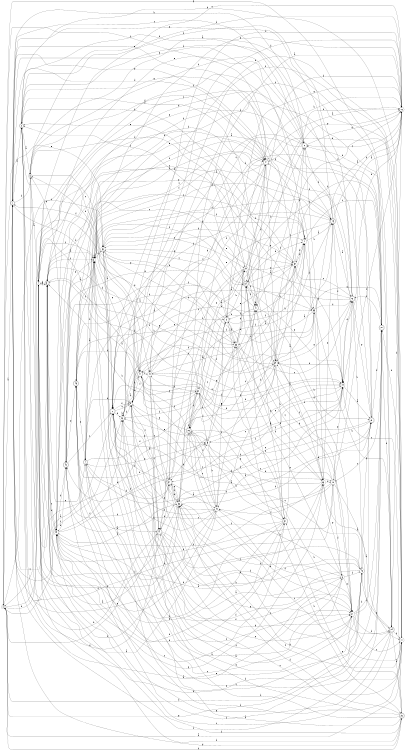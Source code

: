 digraph n40_4 {
__start0 [label="" shape="none"];

rankdir=LR;
size="8,5";

s0 [style="filled", color="black", fillcolor="white" shape="circle", label="0"];
s1 [style="rounded,filled", color="black", fillcolor="white" shape="doublecircle", label="1"];
s2 [style="rounded,filled", color="black", fillcolor="white" shape="doublecircle", label="2"];
s3 [style="filled", color="black", fillcolor="white" shape="circle", label="3"];
s4 [style="filled", color="black", fillcolor="white" shape="circle", label="4"];
s5 [style="rounded,filled", color="black", fillcolor="white" shape="doublecircle", label="5"];
s6 [style="filled", color="black", fillcolor="white" shape="circle", label="6"];
s7 [style="rounded,filled", color="black", fillcolor="white" shape="doublecircle", label="7"];
s8 [style="filled", color="black", fillcolor="white" shape="circle", label="8"];
s9 [style="filled", color="black", fillcolor="white" shape="circle", label="9"];
s10 [style="filled", color="black", fillcolor="white" shape="circle", label="10"];
s11 [style="filled", color="black", fillcolor="white" shape="circle", label="11"];
s12 [style="rounded,filled", color="black", fillcolor="white" shape="doublecircle", label="12"];
s13 [style="filled", color="black", fillcolor="white" shape="circle", label="13"];
s14 [style="filled", color="black", fillcolor="white" shape="circle", label="14"];
s15 [style="rounded,filled", color="black", fillcolor="white" shape="doublecircle", label="15"];
s16 [style="rounded,filled", color="black", fillcolor="white" shape="doublecircle", label="16"];
s17 [style="rounded,filled", color="black", fillcolor="white" shape="doublecircle", label="17"];
s18 [style="filled", color="black", fillcolor="white" shape="circle", label="18"];
s19 [style="filled", color="black", fillcolor="white" shape="circle", label="19"];
s20 [style="rounded,filled", color="black", fillcolor="white" shape="doublecircle", label="20"];
s21 [style="rounded,filled", color="black", fillcolor="white" shape="doublecircle", label="21"];
s22 [style="rounded,filled", color="black", fillcolor="white" shape="doublecircle", label="22"];
s23 [style="filled", color="black", fillcolor="white" shape="circle", label="23"];
s24 [style="rounded,filled", color="black", fillcolor="white" shape="doublecircle", label="24"];
s25 [style="rounded,filled", color="black", fillcolor="white" shape="doublecircle", label="25"];
s26 [style="filled", color="black", fillcolor="white" shape="circle", label="26"];
s27 [style="filled", color="black", fillcolor="white" shape="circle", label="27"];
s28 [style="rounded,filled", color="black", fillcolor="white" shape="doublecircle", label="28"];
s29 [style="filled", color="black", fillcolor="white" shape="circle", label="29"];
s30 [style="filled", color="black", fillcolor="white" shape="circle", label="30"];
s31 [style="rounded,filled", color="black", fillcolor="white" shape="doublecircle", label="31"];
s32 [style="filled", color="black", fillcolor="white" shape="circle", label="32"];
s33 [style="filled", color="black", fillcolor="white" shape="circle", label="33"];
s34 [style="rounded,filled", color="black", fillcolor="white" shape="doublecircle", label="34"];
s35 [style="filled", color="black", fillcolor="white" shape="circle", label="35"];
s36 [style="filled", color="black", fillcolor="white" shape="circle", label="36"];
s37 [style="rounded,filled", color="black", fillcolor="white" shape="doublecircle", label="37"];
s38 [style="filled", color="black", fillcolor="white" shape="circle", label="38"];
s39 [style="filled", color="black", fillcolor="white" shape="circle", label="39"];
s40 [style="filled", color="black", fillcolor="white" shape="circle", label="40"];
s41 [style="rounded,filled", color="black", fillcolor="white" shape="doublecircle", label="41"];
s42 [style="rounded,filled", color="black", fillcolor="white" shape="doublecircle", label="42"];
s43 [style="rounded,filled", color="black", fillcolor="white" shape="doublecircle", label="43"];
s44 [style="rounded,filled", color="black", fillcolor="white" shape="doublecircle", label="44"];
s45 [style="filled", color="black", fillcolor="white" shape="circle", label="45"];
s46 [style="filled", color="black", fillcolor="white" shape="circle", label="46"];
s47 [style="rounded,filled", color="black", fillcolor="white" shape="doublecircle", label="47"];
s48 [style="rounded,filled", color="black", fillcolor="white" shape="doublecircle", label="48"];
s49 [style="filled", color="black", fillcolor="white" shape="circle", label="49"];
s0 -> s1 [label="a"];
s0 -> s39 [label="b"];
s0 -> s38 [label="c"];
s0 -> s25 [label="d"];
s0 -> s38 [label="e"];
s0 -> s26 [label="f"];
s0 -> s46 [label="g"];
s0 -> s4 [label="h"];
s1 -> s2 [label="a"];
s1 -> s3 [label="b"];
s1 -> s22 [label="c"];
s1 -> s17 [label="d"];
s1 -> s17 [label="e"];
s1 -> s21 [label="f"];
s1 -> s17 [label="g"];
s1 -> s47 [label="h"];
s2 -> s3 [label="a"];
s2 -> s16 [label="b"];
s2 -> s40 [label="c"];
s2 -> s22 [label="d"];
s2 -> s13 [label="e"];
s2 -> s39 [label="f"];
s2 -> s11 [label="g"];
s2 -> s41 [label="h"];
s3 -> s4 [label="a"];
s3 -> s20 [label="b"];
s3 -> s18 [label="c"];
s3 -> s29 [label="d"];
s3 -> s45 [label="e"];
s3 -> s17 [label="f"];
s3 -> s33 [label="g"];
s3 -> s44 [label="h"];
s4 -> s5 [label="a"];
s4 -> s25 [label="b"];
s4 -> s15 [label="c"];
s4 -> s36 [label="d"];
s4 -> s35 [label="e"];
s4 -> s6 [label="f"];
s4 -> s14 [label="g"];
s4 -> s10 [label="h"];
s5 -> s6 [label="a"];
s5 -> s15 [label="b"];
s5 -> s1 [label="c"];
s5 -> s49 [label="d"];
s5 -> s7 [label="e"];
s5 -> s6 [label="f"];
s5 -> s39 [label="g"];
s5 -> s4 [label="h"];
s6 -> s7 [label="a"];
s6 -> s12 [label="b"];
s6 -> s6 [label="c"];
s6 -> s15 [label="d"];
s6 -> s49 [label="e"];
s6 -> s43 [label="f"];
s6 -> s38 [label="g"];
s6 -> s24 [label="h"];
s7 -> s8 [label="a"];
s7 -> s9 [label="b"];
s7 -> s24 [label="c"];
s7 -> s11 [label="d"];
s7 -> s18 [label="e"];
s7 -> s30 [label="f"];
s7 -> s45 [label="g"];
s7 -> s6 [label="h"];
s8 -> s9 [label="a"];
s8 -> s36 [label="b"];
s8 -> s43 [label="c"];
s8 -> s9 [label="d"];
s8 -> s27 [label="e"];
s8 -> s46 [label="f"];
s8 -> s23 [label="g"];
s8 -> s13 [label="h"];
s9 -> s10 [label="a"];
s9 -> s47 [label="b"];
s9 -> s44 [label="c"];
s9 -> s18 [label="d"];
s9 -> s6 [label="e"];
s9 -> s8 [label="f"];
s9 -> s44 [label="g"];
s9 -> s35 [label="h"];
s10 -> s11 [label="a"];
s10 -> s0 [label="b"];
s10 -> s48 [label="c"];
s10 -> s39 [label="d"];
s10 -> s30 [label="e"];
s10 -> s8 [label="f"];
s10 -> s19 [label="g"];
s10 -> s49 [label="h"];
s11 -> s0 [label="a"];
s11 -> s12 [label="b"];
s11 -> s44 [label="c"];
s11 -> s21 [label="d"];
s11 -> s17 [label="e"];
s11 -> s9 [label="f"];
s11 -> s36 [label="g"];
s11 -> s40 [label="h"];
s12 -> s1 [label="a"];
s12 -> s13 [label="b"];
s12 -> s9 [label="c"];
s12 -> s21 [label="d"];
s12 -> s19 [label="e"];
s12 -> s9 [label="f"];
s12 -> s12 [label="g"];
s12 -> s26 [label="h"];
s13 -> s4 [label="a"];
s13 -> s14 [label="b"];
s13 -> s28 [label="c"];
s13 -> s27 [label="d"];
s13 -> s12 [label="e"];
s13 -> s49 [label="f"];
s13 -> s42 [label="g"];
s13 -> s6 [label="h"];
s14 -> s15 [label="a"];
s14 -> s38 [label="b"];
s14 -> s21 [label="c"];
s14 -> s35 [label="d"];
s14 -> s4 [label="e"];
s14 -> s14 [label="f"];
s14 -> s49 [label="g"];
s14 -> s32 [label="h"];
s15 -> s16 [label="a"];
s15 -> s18 [label="b"];
s15 -> s34 [label="c"];
s15 -> s19 [label="d"];
s15 -> s1 [label="e"];
s15 -> s38 [label="f"];
s15 -> s6 [label="g"];
s15 -> s22 [label="h"];
s16 -> s12 [label="a"];
s16 -> s17 [label="b"];
s16 -> s32 [label="c"];
s16 -> s2 [label="d"];
s16 -> s38 [label="e"];
s16 -> s4 [label="f"];
s16 -> s39 [label="g"];
s16 -> s46 [label="h"];
s17 -> s18 [label="a"];
s17 -> s34 [label="b"];
s17 -> s6 [label="c"];
s17 -> s28 [label="d"];
s17 -> s39 [label="e"];
s17 -> s6 [label="f"];
s17 -> s40 [label="g"];
s17 -> s0 [label="h"];
s18 -> s19 [label="a"];
s18 -> s4 [label="b"];
s18 -> s22 [label="c"];
s18 -> s47 [label="d"];
s18 -> s19 [label="e"];
s18 -> s10 [label="f"];
s18 -> s42 [label="g"];
s18 -> s42 [label="h"];
s19 -> s20 [label="a"];
s19 -> s32 [label="b"];
s19 -> s48 [label="c"];
s19 -> s16 [label="d"];
s19 -> s45 [label="e"];
s19 -> s37 [label="f"];
s19 -> s19 [label="g"];
s19 -> s39 [label="h"];
s20 -> s6 [label="a"];
s20 -> s21 [label="b"];
s20 -> s7 [label="c"];
s20 -> s34 [label="d"];
s20 -> s44 [label="e"];
s20 -> s12 [label="f"];
s20 -> s16 [label="g"];
s20 -> s12 [label="h"];
s21 -> s3 [label="a"];
s21 -> s22 [label="b"];
s21 -> s10 [label="c"];
s21 -> s24 [label="d"];
s21 -> s43 [label="e"];
s21 -> s16 [label="f"];
s21 -> s49 [label="g"];
s21 -> s39 [label="h"];
s22 -> s9 [label="a"];
s22 -> s23 [label="b"];
s22 -> s37 [label="c"];
s22 -> s48 [label="d"];
s22 -> s5 [label="e"];
s22 -> s41 [label="f"];
s22 -> s18 [label="g"];
s22 -> s1 [label="h"];
s23 -> s24 [label="a"];
s23 -> s47 [label="b"];
s23 -> s34 [label="c"];
s23 -> s10 [label="d"];
s23 -> s15 [label="e"];
s23 -> s13 [label="f"];
s23 -> s49 [label="g"];
s23 -> s42 [label="h"];
s24 -> s25 [label="a"];
s24 -> s18 [label="b"];
s24 -> s5 [label="c"];
s24 -> s11 [label="d"];
s24 -> s46 [label="e"];
s24 -> s48 [label="f"];
s24 -> s0 [label="g"];
s24 -> s33 [label="h"];
s25 -> s6 [label="a"];
s25 -> s26 [label="b"];
s25 -> s19 [label="c"];
s25 -> s36 [label="d"];
s25 -> s31 [label="e"];
s25 -> s5 [label="f"];
s25 -> s1 [label="g"];
s25 -> s6 [label="h"];
s26 -> s27 [label="a"];
s26 -> s17 [label="b"];
s26 -> s41 [label="c"];
s26 -> s9 [label="d"];
s26 -> s42 [label="e"];
s26 -> s35 [label="f"];
s26 -> s27 [label="g"];
s26 -> s26 [label="h"];
s27 -> s2 [label="a"];
s27 -> s20 [label="b"];
s27 -> s11 [label="c"];
s27 -> s4 [label="d"];
s27 -> s28 [label="e"];
s27 -> s21 [label="f"];
s27 -> s34 [label="g"];
s27 -> s24 [label="h"];
s28 -> s18 [label="a"];
s28 -> s16 [label="b"];
s28 -> s11 [label="c"];
s28 -> s28 [label="d"];
s28 -> s29 [label="e"];
s28 -> s13 [label="f"];
s28 -> s9 [label="g"];
s28 -> s30 [label="h"];
s29 -> s30 [label="a"];
s29 -> s44 [label="b"];
s29 -> s41 [label="c"];
s29 -> s18 [label="d"];
s29 -> s2 [label="e"];
s29 -> s27 [label="f"];
s29 -> s32 [label="g"];
s29 -> s18 [label="h"];
s30 -> s5 [label="a"];
s30 -> s5 [label="b"];
s30 -> s14 [label="c"];
s30 -> s26 [label="d"];
s30 -> s31 [label="e"];
s30 -> s45 [label="f"];
s30 -> s19 [label="g"];
s30 -> s40 [label="h"];
s31 -> s32 [label="a"];
s31 -> s41 [label="b"];
s31 -> s5 [label="c"];
s31 -> s49 [label="d"];
s31 -> s34 [label="e"];
s31 -> s36 [label="f"];
s31 -> s49 [label="g"];
s31 -> s28 [label="h"];
s32 -> s33 [label="a"];
s32 -> s22 [label="b"];
s32 -> s5 [label="c"];
s32 -> s14 [label="d"];
s32 -> s28 [label="e"];
s32 -> s12 [label="f"];
s32 -> s2 [label="g"];
s32 -> s39 [label="h"];
s33 -> s5 [label="a"];
s33 -> s34 [label="b"];
s33 -> s16 [label="c"];
s33 -> s22 [label="d"];
s33 -> s8 [label="e"];
s33 -> s23 [label="f"];
s33 -> s29 [label="g"];
s33 -> s47 [label="h"];
s34 -> s32 [label="a"];
s34 -> s35 [label="b"];
s34 -> s49 [label="c"];
s34 -> s6 [label="d"];
s34 -> s14 [label="e"];
s34 -> s2 [label="f"];
s34 -> s19 [label="g"];
s34 -> s41 [label="h"];
s35 -> s18 [label="a"];
s35 -> s23 [label="b"];
s35 -> s36 [label="c"];
s35 -> s16 [label="d"];
s35 -> s21 [label="e"];
s35 -> s47 [label="f"];
s35 -> s1 [label="g"];
s35 -> s24 [label="h"];
s36 -> s26 [label="a"];
s36 -> s20 [label="b"];
s36 -> s19 [label="c"];
s36 -> s2 [label="d"];
s36 -> s37 [label="e"];
s36 -> s15 [label="f"];
s36 -> s28 [label="g"];
s36 -> s4 [label="h"];
s37 -> s13 [label="a"];
s37 -> s7 [label="b"];
s37 -> s33 [label="c"];
s37 -> s36 [label="d"];
s37 -> s36 [label="e"];
s37 -> s11 [label="f"];
s37 -> s21 [label="g"];
s37 -> s38 [label="h"];
s38 -> s12 [label="a"];
s38 -> s39 [label="b"];
s38 -> s29 [label="c"];
s38 -> s30 [label="d"];
s38 -> s33 [label="e"];
s38 -> s27 [label="f"];
s38 -> s34 [label="g"];
s38 -> s32 [label="h"];
s39 -> s15 [label="a"];
s39 -> s37 [label="b"];
s39 -> s13 [label="c"];
s39 -> s0 [label="d"];
s39 -> s40 [label="e"];
s39 -> s18 [label="f"];
s39 -> s27 [label="g"];
s39 -> s31 [label="h"];
s40 -> s41 [label="a"];
s40 -> s27 [label="b"];
s40 -> s29 [label="c"];
s40 -> s44 [label="d"];
s40 -> s14 [label="e"];
s40 -> s9 [label="f"];
s40 -> s27 [label="g"];
s40 -> s19 [label="h"];
s41 -> s23 [label="a"];
s41 -> s41 [label="b"];
s41 -> s38 [label="c"];
s41 -> s17 [label="d"];
s41 -> s28 [label="e"];
s41 -> s42 [label="f"];
s41 -> s18 [label="g"];
s41 -> s20 [label="h"];
s42 -> s7 [label="a"];
s42 -> s25 [label="b"];
s42 -> s28 [label="c"];
s42 -> s43 [label="d"];
s42 -> s48 [label="e"];
s42 -> s14 [label="f"];
s42 -> s33 [label="g"];
s42 -> s29 [label="h"];
s43 -> s44 [label="a"];
s43 -> s45 [label="b"];
s43 -> s32 [label="c"];
s43 -> s47 [label="d"];
s43 -> s7 [label="e"];
s43 -> s17 [label="f"];
s43 -> s17 [label="g"];
s43 -> s33 [label="h"];
s44 -> s5 [label="a"];
s44 -> s14 [label="b"];
s44 -> s23 [label="c"];
s44 -> s23 [label="d"];
s44 -> s27 [label="e"];
s44 -> s2 [label="f"];
s44 -> s27 [label="g"];
s44 -> s37 [label="h"];
s45 -> s31 [label="a"];
s45 -> s13 [label="b"];
s45 -> s46 [label="c"];
s45 -> s47 [label="d"];
s45 -> s26 [label="e"];
s45 -> s19 [label="f"];
s45 -> s42 [label="g"];
s45 -> s33 [label="h"];
s46 -> s4 [label="a"];
s46 -> s1 [label="b"];
s46 -> s36 [label="c"];
s46 -> s0 [label="d"];
s46 -> s43 [label="e"];
s46 -> s12 [label="f"];
s46 -> s20 [label="g"];
s46 -> s12 [label="h"];
s47 -> s26 [label="a"];
s47 -> s3 [label="b"];
s47 -> s37 [label="c"];
s47 -> s40 [label="d"];
s47 -> s30 [label="e"];
s47 -> s1 [label="f"];
s47 -> s19 [label="g"];
s47 -> s9 [label="h"];
s48 -> s6 [label="a"];
s48 -> s37 [label="b"];
s48 -> s12 [label="c"];
s48 -> s17 [label="d"];
s48 -> s3 [label="e"];
s48 -> s35 [label="f"];
s48 -> s43 [label="g"];
s48 -> s49 [label="h"];
s49 -> s36 [label="a"];
s49 -> s45 [label="b"];
s49 -> s5 [label="c"];
s49 -> s31 [label="d"];
s49 -> s31 [label="e"];
s49 -> s26 [label="f"];
s49 -> s22 [label="g"];
s49 -> s48 [label="h"];

}